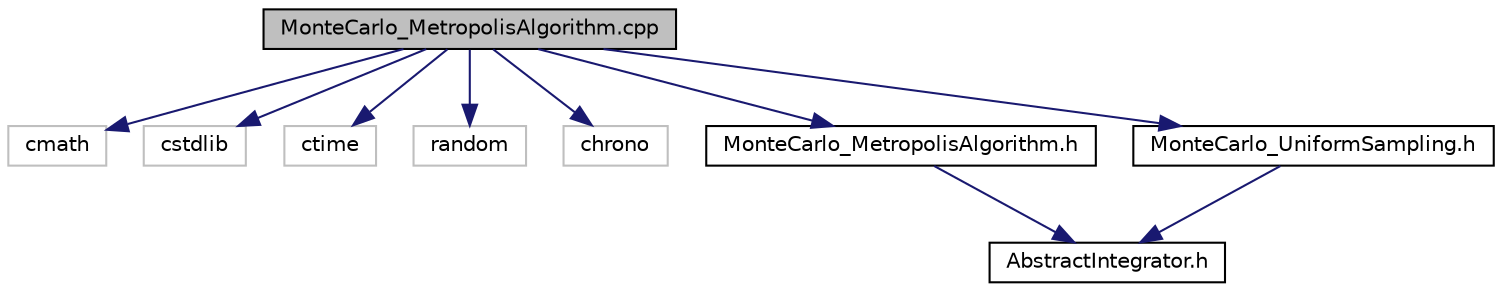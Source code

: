digraph "MonteCarlo_MetropolisAlgorithm.cpp"
{
  edge [fontname="Helvetica",fontsize="10",labelfontname="Helvetica",labelfontsize="10"];
  node [fontname="Helvetica",fontsize="10",shape=record];
  Node0 [label="MonteCarlo_MetropolisAlgorithm.cpp",height=0.2,width=0.4,color="black", fillcolor="grey75", style="filled", fontcolor="black"];
  Node0 -> Node1 [color="midnightblue",fontsize="10",style="solid",fontname="Helvetica"];
  Node1 [label="cmath",height=0.2,width=0.4,color="grey75", fillcolor="white", style="filled"];
  Node0 -> Node2 [color="midnightblue",fontsize="10",style="solid",fontname="Helvetica"];
  Node2 [label="cstdlib",height=0.2,width=0.4,color="grey75", fillcolor="white", style="filled"];
  Node0 -> Node3 [color="midnightblue",fontsize="10",style="solid",fontname="Helvetica"];
  Node3 [label="ctime",height=0.2,width=0.4,color="grey75", fillcolor="white", style="filled"];
  Node0 -> Node4 [color="midnightblue",fontsize="10",style="solid",fontname="Helvetica"];
  Node4 [label="random",height=0.2,width=0.4,color="grey75", fillcolor="white", style="filled"];
  Node0 -> Node5 [color="midnightblue",fontsize="10",style="solid",fontname="Helvetica"];
  Node5 [label="chrono",height=0.2,width=0.4,color="grey75", fillcolor="white", style="filled"];
  Node0 -> Node6 [color="midnightblue",fontsize="10",style="solid",fontname="Helvetica"];
  Node6 [label="MonteCarlo_MetropolisAlgorithm.h",height=0.2,width=0.4,color="black", fillcolor="white", style="filled",URL="$_monte_carlo___metropolis_algorithm_8h.html"];
  Node6 -> Node7 [color="midnightblue",fontsize="10",style="solid",fontname="Helvetica"];
  Node7 [label="AbstractIntegrator.h",height=0.2,width=0.4,color="black", fillcolor="white", style="filled",URL="$_abstract_integrator_8h.html"];
  Node0 -> Node8 [color="midnightblue",fontsize="10",style="solid",fontname="Helvetica"];
  Node8 [label="MonteCarlo_UniformSampling.h",height=0.2,width=0.4,color="black", fillcolor="white", style="filled",URL="$_monte_carlo___uniform_sampling_8h.html"];
  Node8 -> Node7 [color="midnightblue",fontsize="10",style="solid",fontname="Helvetica"];
}
